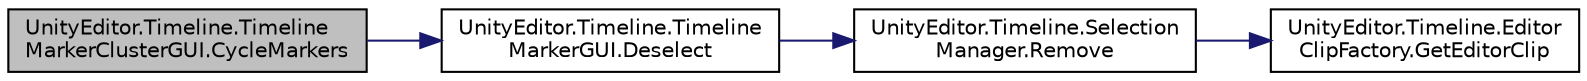 digraph "UnityEditor.Timeline.TimelineMarkerClusterGUI.CycleMarkers"
{
 // LATEX_PDF_SIZE
  edge [fontname="Helvetica",fontsize="10",labelfontname="Helvetica",labelfontsize="10"];
  node [fontname="Helvetica",fontsize="10",shape=record];
  rankdir="LR";
  Node1 [label="UnityEditor.Timeline.Timeline\lMarkerClusterGUI.CycleMarkers",height=0.2,width=0.4,color="black", fillcolor="grey75", style="filled", fontcolor="black",tooltip=" "];
  Node1 -> Node2 [color="midnightblue",fontsize="10",style="solid",fontname="Helvetica"];
  Node2 [label="UnityEditor.Timeline.Timeline\lMarkerGUI.Deselect",height=0.2,width=0.4,color="black", fillcolor="white", style="filled",URL="$class_unity_editor_1_1_timeline_1_1_timeline_marker_g_u_i.html#a4794002d73a4ce35c5ec38d95eded252",tooltip=" "];
  Node2 -> Node3 [color="midnightblue",fontsize="10",style="solid",fontname="Helvetica"];
  Node3 [label="UnityEditor.Timeline.Selection\lManager.Remove",height=0.2,width=0.4,color="black", fillcolor="white", style="filled",URL="$class_unity_editor_1_1_timeline_1_1_selection_manager.html#a64339f961d920c86357e95ee50bd937d",tooltip=" "];
  Node3 -> Node4 [color="midnightblue",fontsize="10",style="solid",fontname="Helvetica"];
  Node4 [label="UnityEditor.Timeline.Editor\lClipFactory.GetEditorClip",height=0.2,width=0.4,color="black", fillcolor="white", style="filled",URL="$class_unity_editor_1_1_timeline_1_1_editor_clip_factory.html#a2e8fade23bcb6e2be7aa64eac84d63c4",tooltip=" "];
}

